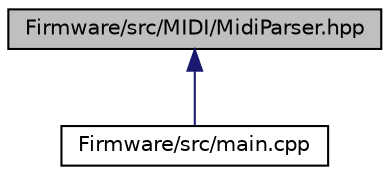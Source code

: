 digraph "Firmware/src/MIDI/MidiParser.hpp"
{
 // LATEX_PDF_SIZE
  edge [fontname="Helvetica",fontsize="10",labelfontname="Helvetica",labelfontsize="10"];
  node [fontname="Helvetica",fontsize="10",shape=record];
  Node1 [label="Firmware/src/MIDI/MidiParser.hpp",height=0.2,width=0.4,color="black", fillcolor="grey75", style="filled", fontcolor="black",tooltip="USB-MIDI event parser."];
  Node1 -> Node2 [dir="back",color="midnightblue",fontsize="10",style="solid",fontname="Helvetica"];
  Node2 [label="Firmware/src/main.cpp",height=0.2,width=0.4,color="black", fillcolor="white", style="filled",URL="$main_8cpp.html",tooltip="jade main"];
}
